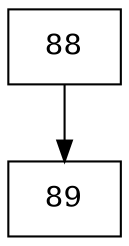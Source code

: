 digraph G {
  node [shape=record];
  node0 [label="{88}"];
  node0 -> node1;
  node1 [label="{89}"];
}
